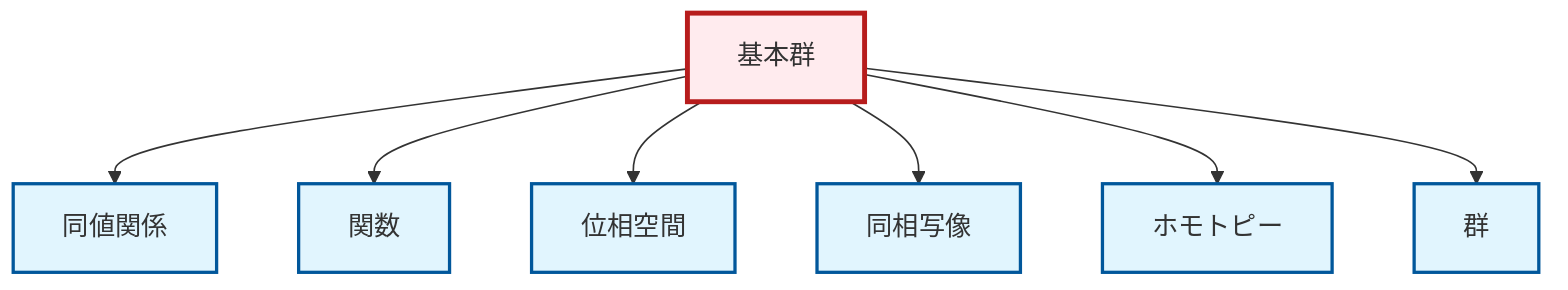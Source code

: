 graph TD
    classDef definition fill:#e1f5fe,stroke:#01579b,stroke-width:2px
    classDef theorem fill:#f3e5f5,stroke:#4a148c,stroke-width:2px
    classDef axiom fill:#fff3e0,stroke:#e65100,stroke-width:2px
    classDef example fill:#e8f5e9,stroke:#1b5e20,stroke-width:2px
    classDef current fill:#ffebee,stroke:#b71c1c,stroke-width:3px
    def-group["群"]:::definition
    def-homeomorphism["同相写像"]:::definition
    def-fundamental-group["基本群"]:::definition
    def-function["関数"]:::definition
    def-equivalence-relation["同値関係"]:::definition
    def-topological-space["位相空間"]:::definition
    def-homotopy["ホモトピー"]:::definition
    def-fundamental-group --> def-equivalence-relation
    def-fundamental-group --> def-function
    def-fundamental-group --> def-topological-space
    def-fundamental-group --> def-homeomorphism
    def-fundamental-group --> def-homotopy
    def-fundamental-group --> def-group
    class def-fundamental-group current